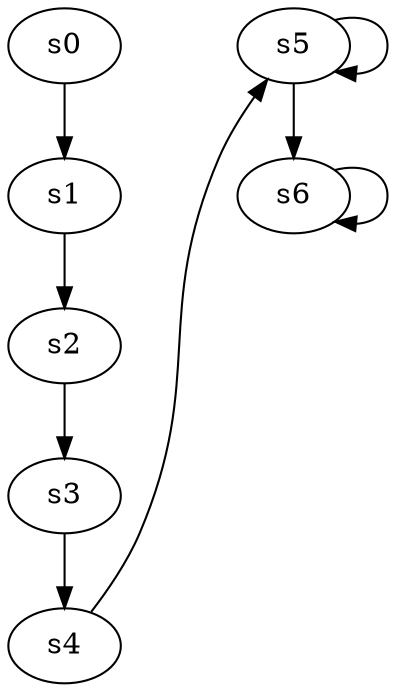 digraph game_0106_chain_7 {
    s0 [name="s0", player=0];
    s1 [name="s1", player=1];
    s2 [name="s2", player=0];
    s3 [name="s3", player=1];
    s4 [name="s4", player=0];
    s5 [name="s5", player=1];
    s6 [name="s6", player=0];

    s0 -> s1;
    s1 -> s2;
    s2 -> s3;
    s3 -> s4;
    s4 -> s5 [constraint="time == 13"];
    s5 -> s6;
    s5 -> s5 [constraint="time % 3 == 0"];
    s6 -> s6 [constraint="time % 4 == 0"];
}
